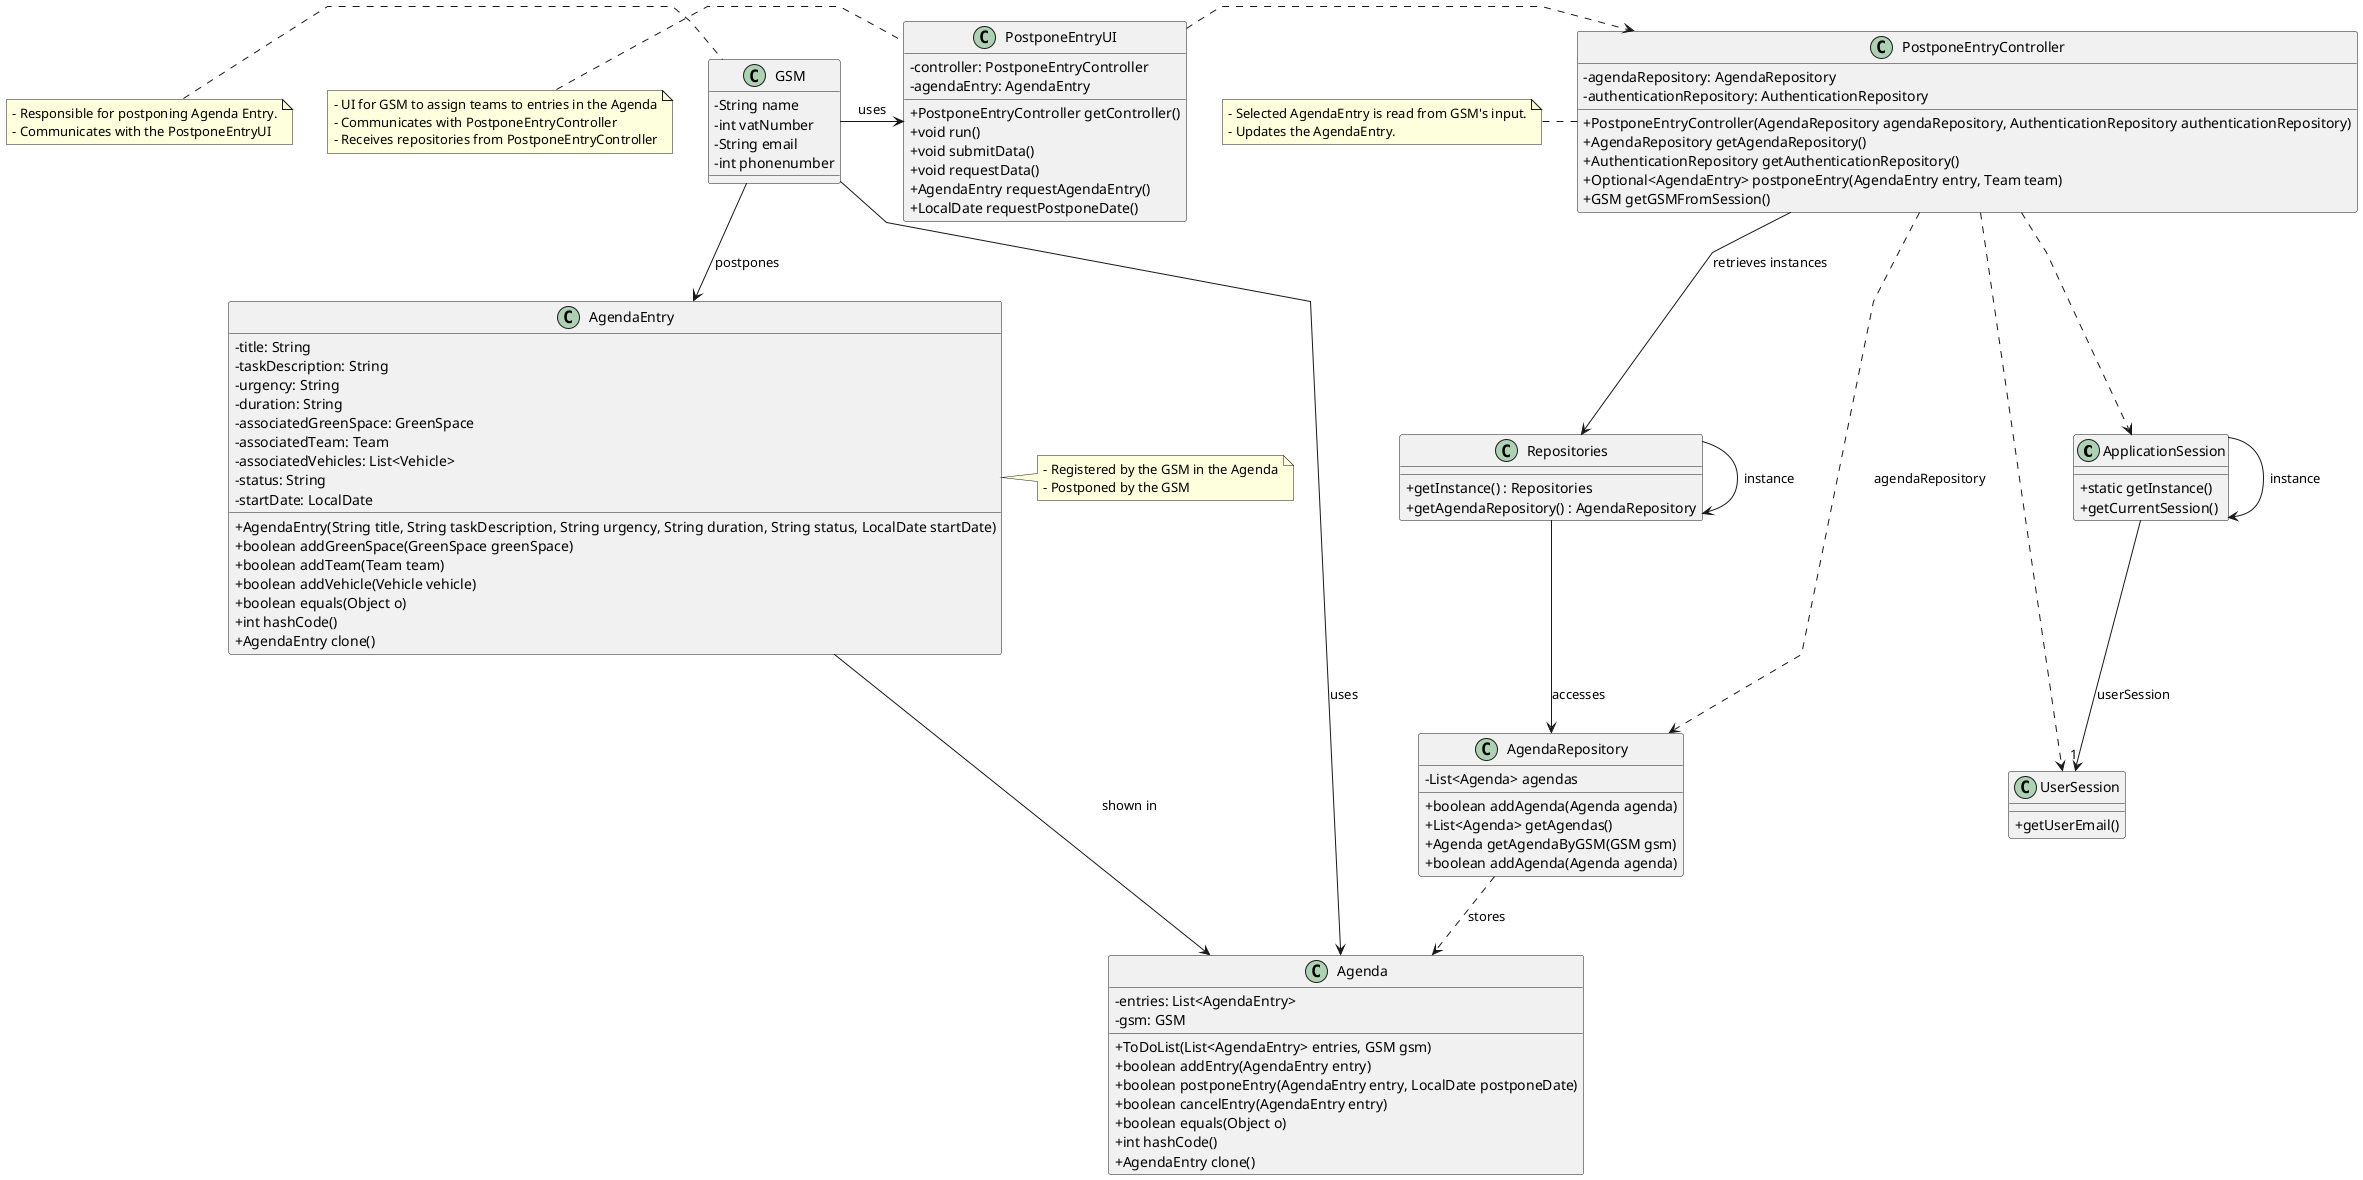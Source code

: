 @startuml
'skinparam monochrome true
skinparam packageStyle rectangle
skinparam shadowing false
skinparam linetype polyline
'skinparam linetype orto

skinparam classAttributeIconSize 0

class ApplicationSession
{
    + static getInstance()
    + getCurrentSession()
}

class UserSession
{
    + getUserEmail()
}

class AgendaEntry {
    - title: String
    - taskDescription: String
    - urgency: String
    - duration: String
    - associatedGreenSpace: GreenSpace
    - associatedTeam: Team
    - associatedVehicles: List<Vehicle>
    - status: String
    - startDate: LocalDate
    + AgendaEntry(String title, String taskDescription, String urgency, String duration, String status, LocalDate startDate)
    + boolean addGreenSpace(GreenSpace greenSpace)
    + boolean addTeam(Team team)
    + boolean addVehicle(Vehicle vehicle)
    + boolean equals(Object o)
    + int hashCode()
    + AgendaEntry clone()
}

class Agenda {
    - entries: List<AgendaEntry>
    - gsm: GSM
    + ToDoList(List<AgendaEntry> entries, GSM gsm)
    + boolean addEntry(AgendaEntry entry)
    + boolean postponeEntry(AgendaEntry entry, LocalDate postponeDate)
    + boolean cancelEntry(AgendaEntry entry)
    + boolean equals(Object o)
    + int hashCode()
    + AgendaEntry clone()
}

class AgendaRepository {
  - List<Agenda> agendas
  + boolean addAgenda(Agenda agenda)
  + List<Agenda> getAgendas()
  + Agenda getAgendaByGSM(GSM gsm)
  + boolean addAgenda(Agenda agenda)
}

class Repositories {
  + getInstance() : Repositories
  + getAgendaRepository() : AgendaRepository
}

class PostponeEntryUI {
  - controller: PostponeEntryController
  - agendaEntry: AgendaEntry
  + PostponeEntryController getController()
  + void run()
  + void submitData()
  + void requestData()
  + AgendaEntry requestAgendaEntry()
  + LocalDate requestPostponeDate()
}

class PostponeEntryController {
  - agendaRepository: AgendaRepository
  - authenticationRepository: AuthenticationRepository
  + PostponeEntryController(AgendaRepository agendaRepository, AuthenticationRepository authenticationRepository)
  + AgendaRepository getAgendaRepository()
  + AuthenticationRepository getAuthenticationRepository()
  + Optional<AgendaEntry> postponeEntry(AgendaEntry entry, Team team)
  + GSM getGSMFromSession()
}

class GSM {
   - String name
   - int vatNumber
   - String email
   - int phonenumber
}

note left of PostponeEntryController
  - Selected AgendaEntry is read from GSM's input.
  - Updates the AgendaEntry.
end note

note left of GSM
 - Responsible for postponing Agenda Entry.
 - Communicates with the PostponeEntryUI
end note

note left of PostponeEntryUI
  - UI for GSM to assign teams to entries in the Agenda
  - Communicates with PostponeEntryController
  - Receives repositories from PostponeEntryController
end note

note right of AgendaEntry
 - Registered by the GSM in the Agenda
 - Postponed by the GSM
end note

GSM --> AgendaEntry: postpones
GSM --> Agenda: uses
AgendaEntry --> Agenda: shown in
GSM -> PostponeEntryUI: uses

Repositories -> Repositories : instance
ApplicationSession -> ApplicationSession : instance

PostponeEntryUI .> PostponeEntryController

PostponeEntryController -down-> Repositories : retrieves instances

Repositories -down-> AgendaRepository : accesses

PostponeEntryController ..> AgendaRepository : agendaRepository

ApplicationSession --> "1" UserSession : userSession

PostponeEntryController ..> ApplicationSession
PostponeEntryController ..> UserSession

AgendaRepository ..> Agenda: stores

@enduml
